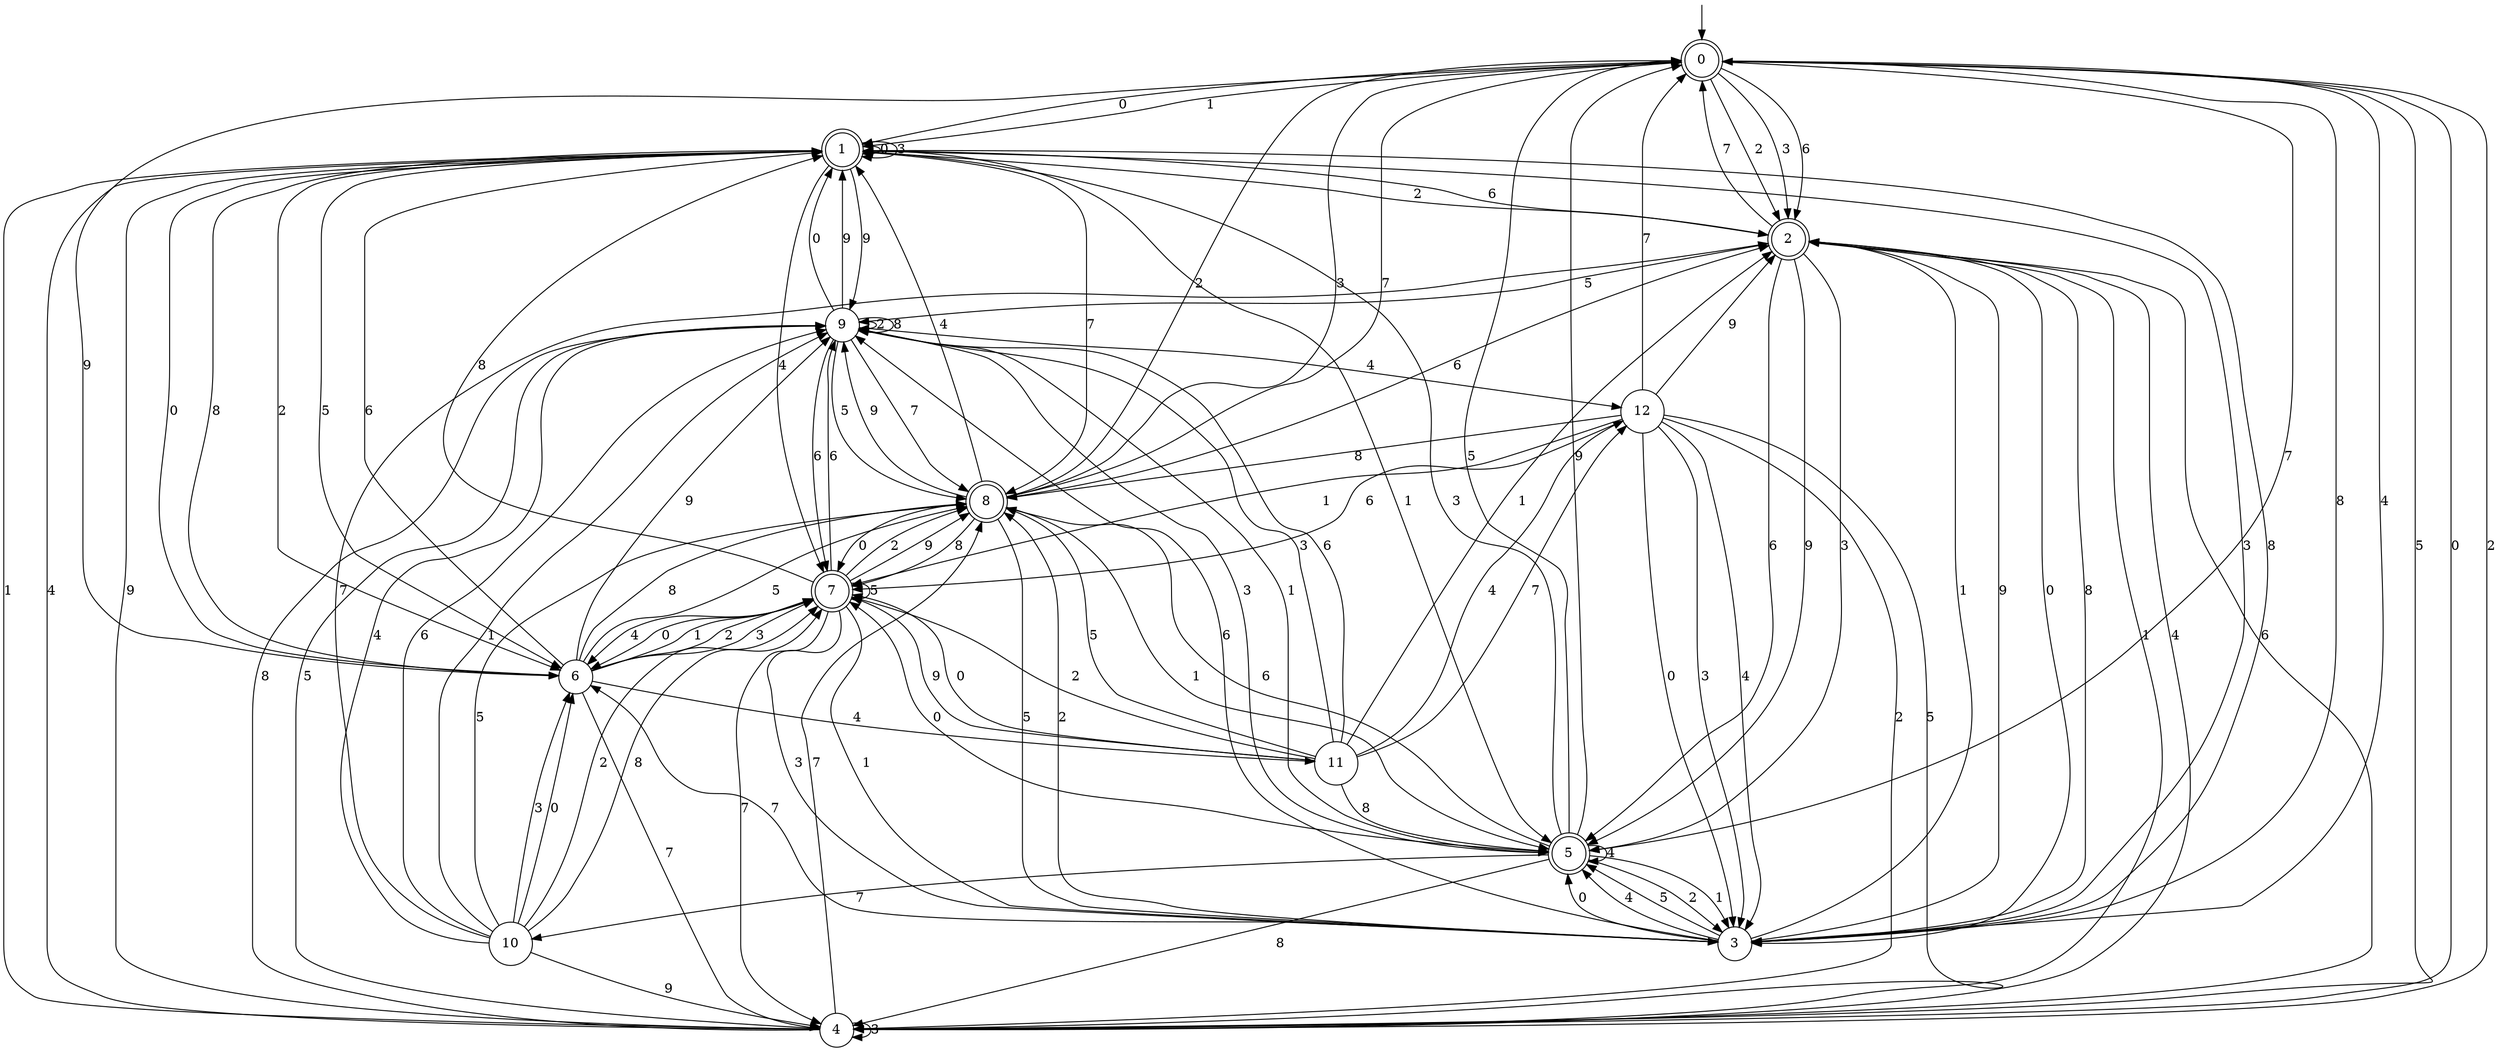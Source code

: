 digraph g {

	s0 [shape="doublecircle" label="0"];
	s1 [shape="doublecircle" label="1"];
	s2 [shape="doublecircle" label="2"];
	s3 [shape="circle" label="3"];
	s4 [shape="circle" label="4"];
	s5 [shape="doublecircle" label="5"];
	s6 [shape="circle" label="6"];
	s7 [shape="doublecircle" label="7"];
	s8 [shape="doublecircle" label="8"];
	s9 [shape="circle" label="9"];
	s10 [shape="circle" label="10"];
	s11 [shape="circle" label="11"];
	s12 [shape="circle" label="12"];
	s0 -> s1 [label="0"];
	s0 -> s1 [label="1"];
	s0 -> s2 [label="2"];
	s0 -> s2 [label="3"];
	s0 -> s3 [label="4"];
	s0 -> s4 [label="5"];
	s0 -> s2 [label="6"];
	s0 -> s5 [label="7"];
	s0 -> s3 [label="8"];
	s0 -> s6 [label="9"];
	s1 -> s1 [label="0"];
	s1 -> s5 [label="1"];
	s1 -> s6 [label="2"];
	s1 -> s1 [label="3"];
	s1 -> s7 [label="4"];
	s1 -> s6 [label="5"];
	s1 -> s2 [label="6"];
	s1 -> s8 [label="7"];
	s1 -> s6 [label="8"];
	s1 -> s9 [label="9"];
	s2 -> s3 [label="0"];
	s2 -> s4 [label="1"];
	s2 -> s1 [label="2"];
	s2 -> s5 [label="3"];
	s2 -> s4 [label="4"];
	s2 -> s9 [label="5"];
	s2 -> s5 [label="6"];
	s2 -> s0 [label="7"];
	s2 -> s3 [label="8"];
	s2 -> s5 [label="9"];
	s3 -> s5 [label="0"];
	s3 -> s2 [label="1"];
	s3 -> s8 [label="2"];
	s3 -> s1 [label="3"];
	s3 -> s5 [label="4"];
	s3 -> s5 [label="5"];
	s3 -> s9 [label="6"];
	s3 -> s6 [label="7"];
	s3 -> s1 [label="8"];
	s3 -> s2 [label="9"];
	s4 -> s0 [label="0"];
	s4 -> s1 [label="1"];
	s4 -> s0 [label="2"];
	s4 -> s4 [label="3"];
	s4 -> s1 [label="4"];
	s4 -> s9 [label="5"];
	s4 -> s2 [label="6"];
	s4 -> s8 [label="7"];
	s4 -> s9 [label="8"];
	s4 -> s1 [label="9"];
	s5 -> s7 [label="0"];
	s5 -> s3 [label="1"];
	s5 -> s3 [label="2"];
	s5 -> s1 [label="3"];
	s5 -> s5 [label="4"];
	s5 -> s0 [label="5"];
	s5 -> s8 [label="6"];
	s5 -> s10 [label="7"];
	s5 -> s4 [label="8"];
	s5 -> s0 [label="9"];
	s6 -> s1 [label="0"];
	s6 -> s7 [label="1"];
	s6 -> s7 [label="2"];
	s6 -> s7 [label="3"];
	s6 -> s11 [label="4"];
	s6 -> s8 [label="5"];
	s6 -> s1 [label="6"];
	s6 -> s4 [label="7"];
	s6 -> s8 [label="8"];
	s6 -> s9 [label="9"];
	s7 -> s6 [label="0"];
	s7 -> s3 [label="1"];
	s7 -> s8 [label="2"];
	s7 -> s3 [label="3"];
	s7 -> s6 [label="4"];
	s7 -> s7 [label="5"];
	s7 -> s9 [label="6"];
	s7 -> s4 [label="7"];
	s7 -> s1 [label="8"];
	s7 -> s8 [label="9"];
	s8 -> s7 [label="0"];
	s8 -> s5 [label="1"];
	s8 -> s0 [label="2"];
	s8 -> s0 [label="3"];
	s8 -> s1 [label="4"];
	s8 -> s3 [label="5"];
	s8 -> s2 [label="6"];
	s8 -> s0 [label="7"];
	s8 -> s7 [label="8"];
	s8 -> s9 [label="9"];
	s9 -> s1 [label="0"];
	s9 -> s5 [label="1"];
	s9 -> s9 [label="2"];
	s9 -> s5 [label="3"];
	s9 -> s12 [label="4"];
	s9 -> s8 [label="5"];
	s9 -> s7 [label="6"];
	s9 -> s8 [label="7"];
	s9 -> s9 [label="8"];
	s9 -> s1 [label="9"];
	s10 -> s6 [label="0"];
	s10 -> s9 [label="1"];
	s10 -> s7 [label="2"];
	s10 -> s6 [label="3"];
	s10 -> s9 [label="4"];
	s10 -> s8 [label="5"];
	s10 -> s9 [label="6"];
	s10 -> s2 [label="7"];
	s10 -> s7 [label="8"];
	s10 -> s4 [label="9"];
	s11 -> s7 [label="0"];
	s11 -> s2 [label="1"];
	s11 -> s7 [label="2"];
	s11 -> s9 [label="3"];
	s11 -> s12 [label="4"];
	s11 -> s8 [label="5"];
	s11 -> s9 [label="6"];
	s11 -> s12 [label="7"];
	s11 -> s5 [label="8"];
	s11 -> s7 [label="9"];
	s12 -> s3 [label="0"];
	s12 -> s7 [label="1"];
	s12 -> s4 [label="2"];
	s12 -> s3 [label="3"];
	s12 -> s3 [label="4"];
	s12 -> s4 [label="5"];
	s12 -> s7 [label="6"];
	s12 -> s0 [label="7"];
	s12 -> s8 [label="8"];
	s12 -> s2 [label="9"];

__start0 [label="" shape="none" width="0" height="0"];
__start0 -> s0;

}

